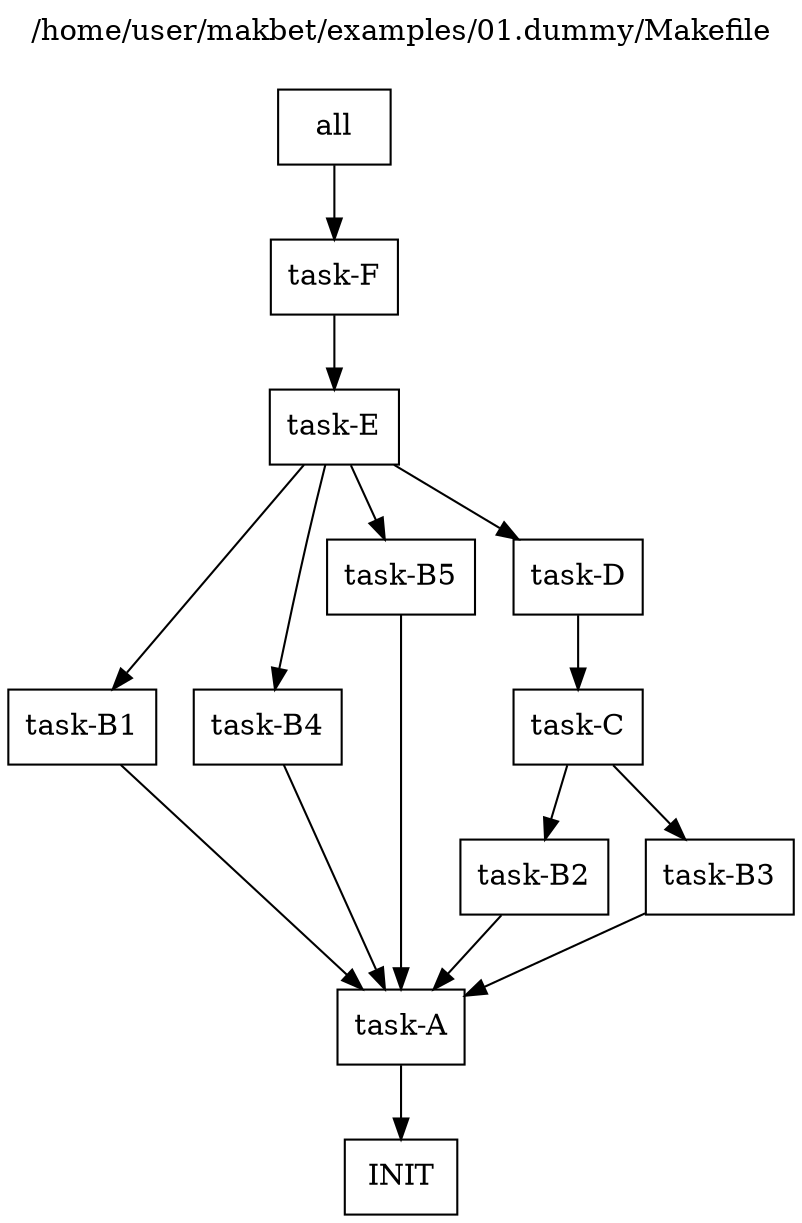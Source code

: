 digraph {

	// Generated automatically by makbet heads/master-0-g88262d1
	// Generation date: Wed 19 Aug 2020 01:21:07 AM CEST
	// Input: /home/user/makbet/examples/01.dummy/Makefile

	// Graph title.
	labelloc="t";
	label="/home/user/makbet/examples/01.dummy/Makefile\n\n"

	node [shape=box];

	"all" -> "task-F";

	"INIT";

	"task-A" -> "INIT";

	"task-B1" -> "task-A";

	"task-B2" -> "task-A";

	"task-B3" -> "task-A";

	"task-B4" -> "task-A";

	"task-B5" -> "task-A";

	"task-C" -> "task-B2";
	"task-C" -> "task-B3";

	"task-D" -> "task-C";

	"task-E" -> "task-B1";
	"task-E" -> "task-B4";
	"task-E" -> "task-B5";
	"task-E" -> "task-D";

	"task-F" -> "task-E";

	// End of file

}
